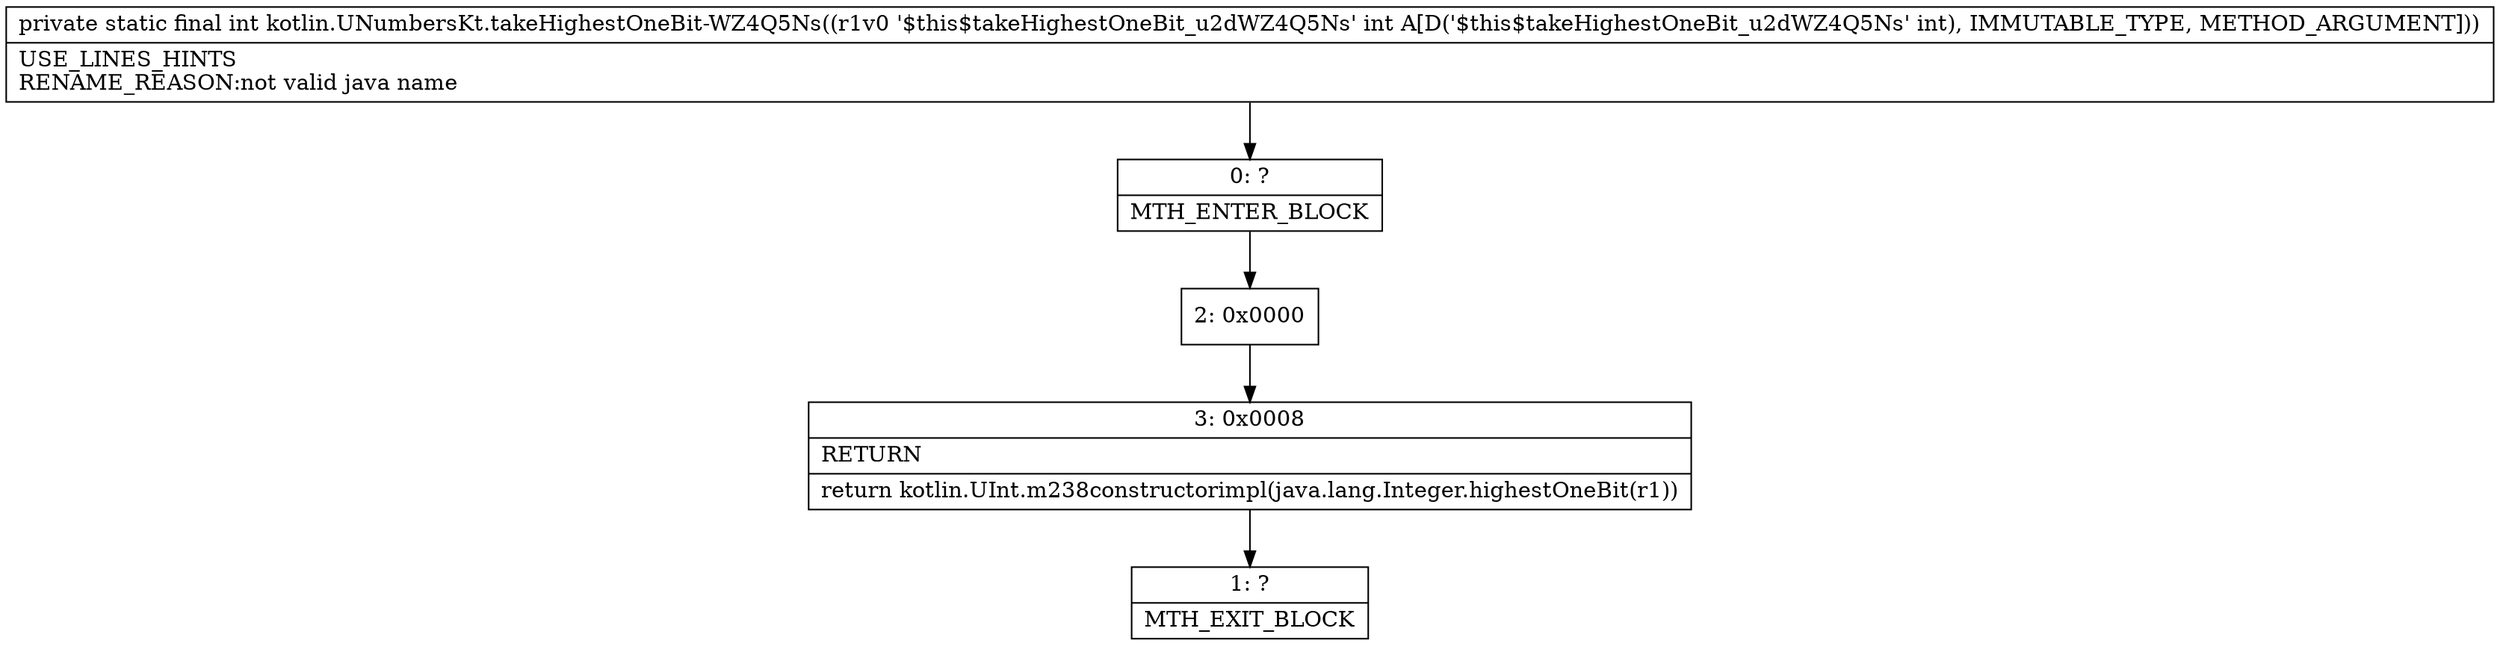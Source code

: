digraph "CFG forkotlin.UNumbersKt.takeHighestOneBit\-WZ4Q5Ns(I)I" {
Node_0 [shape=record,label="{0\:\ ?|MTH_ENTER_BLOCK\l}"];
Node_2 [shape=record,label="{2\:\ 0x0000}"];
Node_3 [shape=record,label="{3\:\ 0x0008|RETURN\l|return kotlin.UInt.m238constructorimpl(java.lang.Integer.highestOneBit(r1))\l}"];
Node_1 [shape=record,label="{1\:\ ?|MTH_EXIT_BLOCK\l}"];
MethodNode[shape=record,label="{private static final int kotlin.UNumbersKt.takeHighestOneBit\-WZ4Q5Ns((r1v0 '$this$takeHighestOneBit_u2dWZ4Q5Ns' int A[D('$this$takeHighestOneBit_u2dWZ4Q5Ns' int), IMMUTABLE_TYPE, METHOD_ARGUMENT]))  | USE_LINES_HINTS\lRENAME_REASON:not valid java name\l}"];
MethodNode -> Node_0;Node_0 -> Node_2;
Node_2 -> Node_3;
Node_3 -> Node_1;
}

